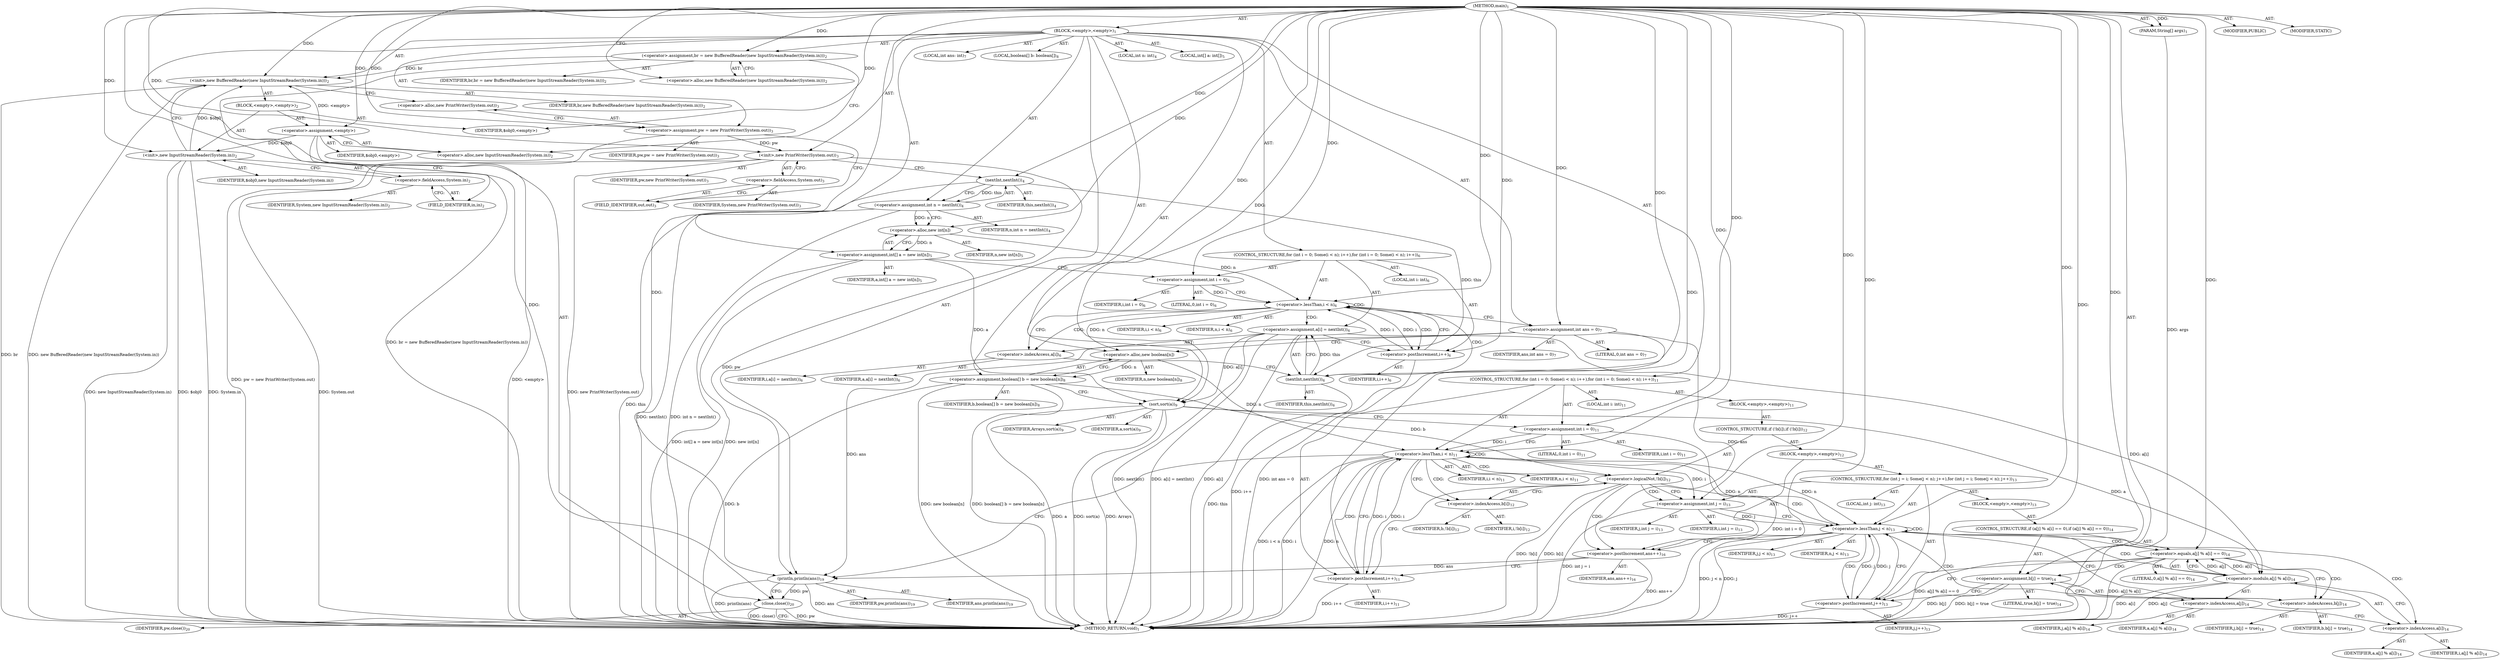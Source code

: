 digraph "main" {  
"17" [label = <(METHOD,main)<SUB>1</SUB>> ]
"18" [label = <(PARAM,String[] args)<SUB>1</SUB>> ]
"19" [label = <(BLOCK,&lt;empty&gt;,&lt;empty&gt;)<SUB>1</SUB>> ]
"20" [label = <(&lt;operator&gt;.assignment,br = new BufferedReader(new InputStreamReader(System.in)))<SUB>2</SUB>> ]
"21" [label = <(IDENTIFIER,br,br = new BufferedReader(new InputStreamReader(System.in)))<SUB>2</SUB>> ]
"22" [label = <(&lt;operator&gt;.alloc,new BufferedReader(new InputStreamReader(System.in)))<SUB>2</SUB>> ]
"23" [label = <(&lt;init&gt;,new BufferedReader(new InputStreamReader(System.in)))<SUB>2</SUB>> ]
"24" [label = <(IDENTIFIER,br,new BufferedReader(new InputStreamReader(System.in)))<SUB>2</SUB>> ]
"25" [label = <(BLOCK,&lt;empty&gt;,&lt;empty&gt;)<SUB>2</SUB>> ]
"26" [label = <(&lt;operator&gt;.assignment,&lt;empty&gt;)> ]
"27" [label = <(IDENTIFIER,$obj0,&lt;empty&gt;)> ]
"28" [label = <(&lt;operator&gt;.alloc,new InputStreamReader(System.in))<SUB>2</SUB>> ]
"29" [label = <(&lt;init&gt;,new InputStreamReader(System.in))<SUB>2</SUB>> ]
"30" [label = <(IDENTIFIER,$obj0,new InputStreamReader(System.in))> ]
"31" [label = <(&lt;operator&gt;.fieldAccess,System.in)<SUB>2</SUB>> ]
"32" [label = <(IDENTIFIER,System,new InputStreamReader(System.in))<SUB>2</SUB>> ]
"33" [label = <(FIELD_IDENTIFIER,in,in)<SUB>2</SUB>> ]
"34" [label = <(IDENTIFIER,$obj0,&lt;empty&gt;)> ]
"35" [label = <(&lt;operator&gt;.assignment,pw = new PrintWriter(System.out))<SUB>3</SUB>> ]
"36" [label = <(IDENTIFIER,pw,pw = new PrintWriter(System.out))<SUB>3</SUB>> ]
"37" [label = <(&lt;operator&gt;.alloc,new PrintWriter(System.out))<SUB>3</SUB>> ]
"38" [label = <(&lt;init&gt;,new PrintWriter(System.out))<SUB>3</SUB>> ]
"39" [label = <(IDENTIFIER,pw,new PrintWriter(System.out))<SUB>3</SUB>> ]
"40" [label = <(&lt;operator&gt;.fieldAccess,System.out)<SUB>3</SUB>> ]
"41" [label = <(IDENTIFIER,System,new PrintWriter(System.out))<SUB>3</SUB>> ]
"42" [label = <(FIELD_IDENTIFIER,out,out)<SUB>3</SUB>> ]
"43" [label = <(LOCAL,int n: int)<SUB>4</SUB>> ]
"44" [label = <(&lt;operator&gt;.assignment,int n = nextInt())<SUB>4</SUB>> ]
"45" [label = <(IDENTIFIER,n,int n = nextInt())<SUB>4</SUB>> ]
"46" [label = <(nextInt,nextInt())<SUB>4</SUB>> ]
"47" [label = <(IDENTIFIER,this,nextInt())<SUB>4</SUB>> ]
"48" [label = <(LOCAL,int[] a: int[])<SUB>5</SUB>> ]
"49" [label = <(&lt;operator&gt;.assignment,int[] a = new int[n])<SUB>5</SUB>> ]
"50" [label = <(IDENTIFIER,a,int[] a = new int[n])<SUB>5</SUB>> ]
"51" [label = <(&lt;operator&gt;.alloc,new int[n])> ]
"52" [label = <(IDENTIFIER,n,new int[n])<SUB>5</SUB>> ]
"53" [label = <(CONTROL_STRUCTURE,for (int i = 0; Some(i &lt; n); i++),for (int i = 0; Some(i &lt; n); i++))<SUB>6</SUB>> ]
"54" [label = <(LOCAL,int i: int)<SUB>6</SUB>> ]
"55" [label = <(&lt;operator&gt;.assignment,int i = 0)<SUB>6</SUB>> ]
"56" [label = <(IDENTIFIER,i,int i = 0)<SUB>6</SUB>> ]
"57" [label = <(LITERAL,0,int i = 0)<SUB>6</SUB>> ]
"58" [label = <(&lt;operator&gt;.lessThan,i &lt; n)<SUB>6</SUB>> ]
"59" [label = <(IDENTIFIER,i,i &lt; n)<SUB>6</SUB>> ]
"60" [label = <(IDENTIFIER,n,i &lt; n)<SUB>6</SUB>> ]
"61" [label = <(&lt;operator&gt;.postIncrement,i++)<SUB>6</SUB>> ]
"62" [label = <(IDENTIFIER,i,i++)<SUB>6</SUB>> ]
"63" [label = <(&lt;operator&gt;.assignment,a[i] = nextInt())<SUB>6</SUB>> ]
"64" [label = <(&lt;operator&gt;.indexAccess,a[i])<SUB>6</SUB>> ]
"65" [label = <(IDENTIFIER,a,a[i] = nextInt())<SUB>6</SUB>> ]
"66" [label = <(IDENTIFIER,i,a[i] = nextInt())<SUB>6</SUB>> ]
"67" [label = <(nextInt,nextInt())<SUB>6</SUB>> ]
"68" [label = <(IDENTIFIER,this,nextInt())<SUB>6</SUB>> ]
"69" [label = <(LOCAL,int ans: int)<SUB>7</SUB>> ]
"70" [label = <(&lt;operator&gt;.assignment,int ans = 0)<SUB>7</SUB>> ]
"71" [label = <(IDENTIFIER,ans,int ans = 0)<SUB>7</SUB>> ]
"72" [label = <(LITERAL,0,int ans = 0)<SUB>7</SUB>> ]
"73" [label = <(LOCAL,boolean[] b: boolean[])<SUB>8</SUB>> ]
"74" [label = <(&lt;operator&gt;.assignment,boolean[] b = new boolean[n])<SUB>8</SUB>> ]
"75" [label = <(IDENTIFIER,b,boolean[] b = new boolean[n])<SUB>8</SUB>> ]
"76" [label = <(&lt;operator&gt;.alloc,new boolean[n])> ]
"77" [label = <(IDENTIFIER,n,new boolean[n])<SUB>8</SUB>> ]
"78" [label = <(sort,sort(a))<SUB>9</SUB>> ]
"79" [label = <(IDENTIFIER,Arrays,sort(a))<SUB>9</SUB>> ]
"80" [label = <(IDENTIFIER,a,sort(a))<SUB>9</SUB>> ]
"81" [label = <(CONTROL_STRUCTURE,for (int i = 0; Some(i &lt; n); i++),for (int i = 0; Some(i &lt; n); i++))<SUB>11</SUB>> ]
"82" [label = <(LOCAL,int i: int)<SUB>11</SUB>> ]
"83" [label = <(&lt;operator&gt;.assignment,int i = 0)<SUB>11</SUB>> ]
"84" [label = <(IDENTIFIER,i,int i = 0)<SUB>11</SUB>> ]
"85" [label = <(LITERAL,0,int i = 0)<SUB>11</SUB>> ]
"86" [label = <(&lt;operator&gt;.lessThan,i &lt; n)<SUB>11</SUB>> ]
"87" [label = <(IDENTIFIER,i,i &lt; n)<SUB>11</SUB>> ]
"88" [label = <(IDENTIFIER,n,i &lt; n)<SUB>11</SUB>> ]
"89" [label = <(&lt;operator&gt;.postIncrement,i++)<SUB>11</SUB>> ]
"90" [label = <(IDENTIFIER,i,i++)<SUB>11</SUB>> ]
"91" [label = <(BLOCK,&lt;empty&gt;,&lt;empty&gt;)<SUB>11</SUB>> ]
"92" [label = <(CONTROL_STRUCTURE,if (!b[i]),if (!b[i]))<SUB>12</SUB>> ]
"93" [label = <(&lt;operator&gt;.logicalNot,!b[i])<SUB>12</SUB>> ]
"94" [label = <(&lt;operator&gt;.indexAccess,b[i])<SUB>12</SUB>> ]
"95" [label = <(IDENTIFIER,b,!b[i])<SUB>12</SUB>> ]
"96" [label = <(IDENTIFIER,i,!b[i])<SUB>12</SUB>> ]
"97" [label = <(BLOCK,&lt;empty&gt;,&lt;empty&gt;)<SUB>12</SUB>> ]
"98" [label = <(CONTROL_STRUCTURE,for (int j = i; Some(j &lt; n); j++),for (int j = i; Some(j &lt; n); j++))<SUB>13</SUB>> ]
"99" [label = <(LOCAL,int j: int)<SUB>13</SUB>> ]
"100" [label = <(&lt;operator&gt;.assignment,int j = i)<SUB>13</SUB>> ]
"101" [label = <(IDENTIFIER,j,int j = i)<SUB>13</SUB>> ]
"102" [label = <(IDENTIFIER,i,int j = i)<SUB>13</SUB>> ]
"103" [label = <(&lt;operator&gt;.lessThan,j &lt; n)<SUB>13</SUB>> ]
"104" [label = <(IDENTIFIER,j,j &lt; n)<SUB>13</SUB>> ]
"105" [label = <(IDENTIFIER,n,j &lt; n)<SUB>13</SUB>> ]
"106" [label = <(&lt;operator&gt;.postIncrement,j++)<SUB>13</SUB>> ]
"107" [label = <(IDENTIFIER,j,j++)<SUB>13</SUB>> ]
"108" [label = <(BLOCK,&lt;empty&gt;,&lt;empty&gt;)<SUB>13</SUB>> ]
"109" [label = <(CONTROL_STRUCTURE,if (a[j] % a[i] == 0),if (a[j] % a[i] == 0))<SUB>14</SUB>> ]
"110" [label = <(&lt;operator&gt;.equals,a[j] % a[i] == 0)<SUB>14</SUB>> ]
"111" [label = <(&lt;operator&gt;.modulo,a[j] % a[i])<SUB>14</SUB>> ]
"112" [label = <(&lt;operator&gt;.indexAccess,a[j])<SUB>14</SUB>> ]
"113" [label = <(IDENTIFIER,a,a[j] % a[i])<SUB>14</SUB>> ]
"114" [label = <(IDENTIFIER,j,a[j] % a[i])<SUB>14</SUB>> ]
"115" [label = <(&lt;operator&gt;.indexAccess,a[i])<SUB>14</SUB>> ]
"116" [label = <(IDENTIFIER,a,a[j] % a[i])<SUB>14</SUB>> ]
"117" [label = <(IDENTIFIER,i,a[j] % a[i])<SUB>14</SUB>> ]
"118" [label = <(LITERAL,0,a[j] % a[i] == 0)<SUB>14</SUB>> ]
"119" [label = <(&lt;operator&gt;.assignment,b[j] = true)<SUB>14</SUB>> ]
"120" [label = <(&lt;operator&gt;.indexAccess,b[j])<SUB>14</SUB>> ]
"121" [label = <(IDENTIFIER,b,b[j] = true)<SUB>14</SUB>> ]
"122" [label = <(IDENTIFIER,j,b[j] = true)<SUB>14</SUB>> ]
"123" [label = <(LITERAL,true,b[j] = true)<SUB>14</SUB>> ]
"124" [label = <(&lt;operator&gt;.postIncrement,ans++)<SUB>16</SUB>> ]
"125" [label = <(IDENTIFIER,ans,ans++)<SUB>16</SUB>> ]
"126" [label = <(println,println(ans))<SUB>19</SUB>> ]
"127" [label = <(IDENTIFIER,pw,println(ans))<SUB>19</SUB>> ]
"128" [label = <(IDENTIFIER,ans,println(ans))<SUB>19</SUB>> ]
"129" [label = <(close,close())<SUB>20</SUB>> ]
"130" [label = <(IDENTIFIER,pw,close())<SUB>20</SUB>> ]
"131" [label = <(MODIFIER,PUBLIC)> ]
"132" [label = <(MODIFIER,STATIC)> ]
"133" [label = <(METHOD_RETURN,void)<SUB>1</SUB>> ]
  "17" -> "18"  [ label = "AST: "] 
  "17" -> "19"  [ label = "AST: "] 
  "17" -> "131"  [ label = "AST: "] 
  "17" -> "132"  [ label = "AST: "] 
  "17" -> "133"  [ label = "AST: "] 
  "19" -> "20"  [ label = "AST: "] 
  "19" -> "23"  [ label = "AST: "] 
  "19" -> "35"  [ label = "AST: "] 
  "19" -> "38"  [ label = "AST: "] 
  "19" -> "43"  [ label = "AST: "] 
  "19" -> "44"  [ label = "AST: "] 
  "19" -> "48"  [ label = "AST: "] 
  "19" -> "49"  [ label = "AST: "] 
  "19" -> "53"  [ label = "AST: "] 
  "19" -> "69"  [ label = "AST: "] 
  "19" -> "70"  [ label = "AST: "] 
  "19" -> "73"  [ label = "AST: "] 
  "19" -> "74"  [ label = "AST: "] 
  "19" -> "78"  [ label = "AST: "] 
  "19" -> "81"  [ label = "AST: "] 
  "19" -> "126"  [ label = "AST: "] 
  "19" -> "129"  [ label = "AST: "] 
  "20" -> "21"  [ label = "AST: "] 
  "20" -> "22"  [ label = "AST: "] 
  "23" -> "24"  [ label = "AST: "] 
  "23" -> "25"  [ label = "AST: "] 
  "25" -> "26"  [ label = "AST: "] 
  "25" -> "29"  [ label = "AST: "] 
  "25" -> "34"  [ label = "AST: "] 
  "26" -> "27"  [ label = "AST: "] 
  "26" -> "28"  [ label = "AST: "] 
  "29" -> "30"  [ label = "AST: "] 
  "29" -> "31"  [ label = "AST: "] 
  "31" -> "32"  [ label = "AST: "] 
  "31" -> "33"  [ label = "AST: "] 
  "35" -> "36"  [ label = "AST: "] 
  "35" -> "37"  [ label = "AST: "] 
  "38" -> "39"  [ label = "AST: "] 
  "38" -> "40"  [ label = "AST: "] 
  "40" -> "41"  [ label = "AST: "] 
  "40" -> "42"  [ label = "AST: "] 
  "44" -> "45"  [ label = "AST: "] 
  "44" -> "46"  [ label = "AST: "] 
  "46" -> "47"  [ label = "AST: "] 
  "49" -> "50"  [ label = "AST: "] 
  "49" -> "51"  [ label = "AST: "] 
  "51" -> "52"  [ label = "AST: "] 
  "53" -> "54"  [ label = "AST: "] 
  "53" -> "55"  [ label = "AST: "] 
  "53" -> "58"  [ label = "AST: "] 
  "53" -> "61"  [ label = "AST: "] 
  "53" -> "63"  [ label = "AST: "] 
  "55" -> "56"  [ label = "AST: "] 
  "55" -> "57"  [ label = "AST: "] 
  "58" -> "59"  [ label = "AST: "] 
  "58" -> "60"  [ label = "AST: "] 
  "61" -> "62"  [ label = "AST: "] 
  "63" -> "64"  [ label = "AST: "] 
  "63" -> "67"  [ label = "AST: "] 
  "64" -> "65"  [ label = "AST: "] 
  "64" -> "66"  [ label = "AST: "] 
  "67" -> "68"  [ label = "AST: "] 
  "70" -> "71"  [ label = "AST: "] 
  "70" -> "72"  [ label = "AST: "] 
  "74" -> "75"  [ label = "AST: "] 
  "74" -> "76"  [ label = "AST: "] 
  "76" -> "77"  [ label = "AST: "] 
  "78" -> "79"  [ label = "AST: "] 
  "78" -> "80"  [ label = "AST: "] 
  "81" -> "82"  [ label = "AST: "] 
  "81" -> "83"  [ label = "AST: "] 
  "81" -> "86"  [ label = "AST: "] 
  "81" -> "89"  [ label = "AST: "] 
  "81" -> "91"  [ label = "AST: "] 
  "83" -> "84"  [ label = "AST: "] 
  "83" -> "85"  [ label = "AST: "] 
  "86" -> "87"  [ label = "AST: "] 
  "86" -> "88"  [ label = "AST: "] 
  "89" -> "90"  [ label = "AST: "] 
  "91" -> "92"  [ label = "AST: "] 
  "92" -> "93"  [ label = "AST: "] 
  "92" -> "97"  [ label = "AST: "] 
  "93" -> "94"  [ label = "AST: "] 
  "94" -> "95"  [ label = "AST: "] 
  "94" -> "96"  [ label = "AST: "] 
  "97" -> "98"  [ label = "AST: "] 
  "97" -> "124"  [ label = "AST: "] 
  "98" -> "99"  [ label = "AST: "] 
  "98" -> "100"  [ label = "AST: "] 
  "98" -> "103"  [ label = "AST: "] 
  "98" -> "106"  [ label = "AST: "] 
  "98" -> "108"  [ label = "AST: "] 
  "100" -> "101"  [ label = "AST: "] 
  "100" -> "102"  [ label = "AST: "] 
  "103" -> "104"  [ label = "AST: "] 
  "103" -> "105"  [ label = "AST: "] 
  "106" -> "107"  [ label = "AST: "] 
  "108" -> "109"  [ label = "AST: "] 
  "109" -> "110"  [ label = "AST: "] 
  "109" -> "119"  [ label = "AST: "] 
  "110" -> "111"  [ label = "AST: "] 
  "110" -> "118"  [ label = "AST: "] 
  "111" -> "112"  [ label = "AST: "] 
  "111" -> "115"  [ label = "AST: "] 
  "112" -> "113"  [ label = "AST: "] 
  "112" -> "114"  [ label = "AST: "] 
  "115" -> "116"  [ label = "AST: "] 
  "115" -> "117"  [ label = "AST: "] 
  "119" -> "120"  [ label = "AST: "] 
  "119" -> "123"  [ label = "AST: "] 
  "120" -> "121"  [ label = "AST: "] 
  "120" -> "122"  [ label = "AST: "] 
  "124" -> "125"  [ label = "AST: "] 
  "126" -> "127"  [ label = "AST: "] 
  "126" -> "128"  [ label = "AST: "] 
  "129" -> "130"  [ label = "AST: "] 
  "20" -> "28"  [ label = "CFG: "] 
  "23" -> "37"  [ label = "CFG: "] 
  "35" -> "42"  [ label = "CFG: "] 
  "38" -> "46"  [ label = "CFG: "] 
  "44" -> "51"  [ label = "CFG: "] 
  "49" -> "55"  [ label = "CFG: "] 
  "70" -> "76"  [ label = "CFG: "] 
  "74" -> "78"  [ label = "CFG: "] 
  "78" -> "83"  [ label = "CFG: "] 
  "126" -> "129"  [ label = "CFG: "] 
  "129" -> "133"  [ label = "CFG: "] 
  "22" -> "20"  [ label = "CFG: "] 
  "37" -> "35"  [ label = "CFG: "] 
  "40" -> "38"  [ label = "CFG: "] 
  "46" -> "44"  [ label = "CFG: "] 
  "51" -> "49"  [ label = "CFG: "] 
  "55" -> "58"  [ label = "CFG: "] 
  "58" -> "64"  [ label = "CFG: "] 
  "58" -> "70"  [ label = "CFG: "] 
  "61" -> "58"  [ label = "CFG: "] 
  "63" -> "61"  [ label = "CFG: "] 
  "76" -> "74"  [ label = "CFG: "] 
  "83" -> "86"  [ label = "CFG: "] 
  "86" -> "94"  [ label = "CFG: "] 
  "86" -> "126"  [ label = "CFG: "] 
  "89" -> "86"  [ label = "CFG: "] 
  "26" -> "33"  [ label = "CFG: "] 
  "29" -> "23"  [ label = "CFG: "] 
  "42" -> "40"  [ label = "CFG: "] 
  "64" -> "67"  [ label = "CFG: "] 
  "67" -> "63"  [ label = "CFG: "] 
  "28" -> "26"  [ label = "CFG: "] 
  "31" -> "29"  [ label = "CFG: "] 
  "93" -> "100"  [ label = "CFG: "] 
  "93" -> "89"  [ label = "CFG: "] 
  "33" -> "31"  [ label = "CFG: "] 
  "94" -> "93"  [ label = "CFG: "] 
  "124" -> "89"  [ label = "CFG: "] 
  "100" -> "103"  [ label = "CFG: "] 
  "103" -> "112"  [ label = "CFG: "] 
  "103" -> "124"  [ label = "CFG: "] 
  "106" -> "103"  [ label = "CFG: "] 
  "110" -> "120"  [ label = "CFG: "] 
  "110" -> "106"  [ label = "CFG: "] 
  "119" -> "106"  [ label = "CFG: "] 
  "111" -> "110"  [ label = "CFG: "] 
  "120" -> "119"  [ label = "CFG: "] 
  "112" -> "115"  [ label = "CFG: "] 
  "115" -> "111"  [ label = "CFG: "] 
  "17" -> "22"  [ label = "CFG: "] 
  "18" -> "133"  [ label = "DDG: args"] 
  "20" -> "133"  [ label = "DDG: br = new BufferedReader(new InputStreamReader(System.in))"] 
  "23" -> "133"  [ label = "DDG: br"] 
  "26" -> "133"  [ label = "DDG: &lt;empty&gt;"] 
  "29" -> "133"  [ label = "DDG: $obj0"] 
  "29" -> "133"  [ label = "DDG: System.in"] 
  "29" -> "133"  [ label = "DDG: new InputStreamReader(System.in)"] 
  "23" -> "133"  [ label = "DDG: new BufferedReader(new InputStreamReader(System.in))"] 
  "35" -> "133"  [ label = "DDG: pw = new PrintWriter(System.out)"] 
  "38" -> "133"  [ label = "DDG: System.out"] 
  "38" -> "133"  [ label = "DDG: new PrintWriter(System.out)"] 
  "46" -> "133"  [ label = "DDG: this"] 
  "44" -> "133"  [ label = "DDG: nextInt()"] 
  "44" -> "133"  [ label = "DDG: int n = nextInt()"] 
  "49" -> "133"  [ label = "DDG: new int[n]"] 
  "49" -> "133"  [ label = "DDG: int[] a = new int[n]"] 
  "70" -> "133"  [ label = "DDG: int ans = 0"] 
  "74" -> "133"  [ label = "DDG: b"] 
  "74" -> "133"  [ label = "DDG: new boolean[n]"] 
  "74" -> "133"  [ label = "DDG: boolean[] b = new boolean[n]"] 
  "78" -> "133"  [ label = "DDG: a"] 
  "78" -> "133"  [ label = "DDG: sort(a)"] 
  "83" -> "133"  [ label = "DDG: int i = 0"] 
  "86" -> "133"  [ label = "DDG: i"] 
  "86" -> "133"  [ label = "DDG: n"] 
  "86" -> "133"  [ label = "DDG: i &lt; n"] 
  "126" -> "133"  [ label = "DDG: ans"] 
  "126" -> "133"  [ label = "DDG: println(ans)"] 
  "129" -> "133"  [ label = "DDG: pw"] 
  "129" -> "133"  [ label = "DDG: close()"] 
  "93" -> "133"  [ label = "DDG: b[i]"] 
  "93" -> "133"  [ label = "DDG: !b[i]"] 
  "100" -> "133"  [ label = "DDG: int j = i"] 
  "103" -> "133"  [ label = "DDG: j"] 
  "103" -> "133"  [ label = "DDG: j &lt; n"] 
  "124" -> "133"  [ label = "DDG: ans++"] 
  "89" -> "133"  [ label = "DDG: i++"] 
  "111" -> "133"  [ label = "DDG: a[j]"] 
  "111" -> "133"  [ label = "DDG: a[i]"] 
  "110" -> "133"  [ label = "DDG: a[j] % a[i]"] 
  "110" -> "133"  [ label = "DDG: a[j] % a[i] == 0"] 
  "119" -> "133"  [ label = "DDG: b[j]"] 
  "119" -> "133"  [ label = "DDG: b[j] = true"] 
  "106" -> "133"  [ label = "DDG: j++"] 
  "63" -> "133"  [ label = "DDG: a[i]"] 
  "67" -> "133"  [ label = "DDG: this"] 
  "63" -> "133"  [ label = "DDG: nextInt()"] 
  "63" -> "133"  [ label = "DDG: a[i] = nextInt()"] 
  "61" -> "133"  [ label = "DDG: i++"] 
  "78" -> "133"  [ label = "DDG: Arrays"] 
  "17" -> "18"  [ label = "DDG: "] 
  "17" -> "20"  [ label = "DDG: "] 
  "17" -> "35"  [ label = "DDG: "] 
  "46" -> "44"  [ label = "DDG: this"] 
  "51" -> "49"  [ label = "DDG: n"] 
  "17" -> "70"  [ label = "DDG: "] 
  "76" -> "74"  [ label = "DDG: n"] 
  "20" -> "23"  [ label = "DDG: br"] 
  "17" -> "23"  [ label = "DDG: "] 
  "26" -> "23"  [ label = "DDG: &lt;empty&gt;"] 
  "29" -> "23"  [ label = "DDG: $obj0"] 
  "35" -> "38"  [ label = "DDG: pw"] 
  "17" -> "38"  [ label = "DDG: "] 
  "17" -> "55"  [ label = "DDG: "] 
  "67" -> "63"  [ label = "DDG: this"] 
  "17" -> "78"  [ label = "DDG: "] 
  "49" -> "78"  [ label = "DDG: a"] 
  "63" -> "78"  [ label = "DDG: a[i]"] 
  "17" -> "83"  [ label = "DDG: "] 
  "38" -> "126"  [ label = "DDG: pw"] 
  "17" -> "126"  [ label = "DDG: "] 
  "70" -> "126"  [ label = "DDG: ans"] 
  "124" -> "126"  [ label = "DDG: ans"] 
  "126" -> "129"  [ label = "DDG: pw"] 
  "17" -> "129"  [ label = "DDG: "] 
  "17" -> "26"  [ label = "DDG: "] 
  "17" -> "34"  [ label = "DDG: "] 
  "17" -> "46"  [ label = "DDG: "] 
  "44" -> "51"  [ label = "DDG: n"] 
  "17" -> "51"  [ label = "DDG: "] 
  "55" -> "58"  [ label = "DDG: i"] 
  "61" -> "58"  [ label = "DDG: i"] 
  "17" -> "58"  [ label = "DDG: "] 
  "51" -> "58"  [ label = "DDG: n"] 
  "58" -> "61"  [ label = "DDG: i"] 
  "17" -> "61"  [ label = "DDG: "] 
  "58" -> "76"  [ label = "DDG: n"] 
  "17" -> "76"  [ label = "DDG: "] 
  "83" -> "86"  [ label = "DDG: i"] 
  "89" -> "86"  [ label = "DDG: i"] 
  "17" -> "86"  [ label = "DDG: "] 
  "76" -> "86"  [ label = "DDG: n"] 
  "103" -> "86"  [ label = "DDG: n"] 
  "86" -> "89"  [ label = "DDG: i"] 
  "17" -> "89"  [ label = "DDG: "] 
  "26" -> "29"  [ label = "DDG: $obj0"] 
  "17" -> "29"  [ label = "DDG: "] 
  "46" -> "67"  [ label = "DDG: this"] 
  "17" -> "67"  [ label = "DDG: "] 
  "74" -> "93"  [ label = "DDG: b"] 
  "86" -> "100"  [ label = "DDG: i"] 
  "17" -> "100"  [ label = "DDG: "] 
  "70" -> "124"  [ label = "DDG: ans"] 
  "17" -> "124"  [ label = "DDG: "] 
  "100" -> "103"  [ label = "DDG: j"] 
  "106" -> "103"  [ label = "DDG: j"] 
  "17" -> "103"  [ label = "DDG: "] 
  "86" -> "103"  [ label = "DDG: n"] 
  "103" -> "106"  [ label = "DDG: j"] 
  "17" -> "106"  [ label = "DDG: "] 
  "17" -> "119"  [ label = "DDG: "] 
  "111" -> "110"  [ label = "DDG: a[j]"] 
  "111" -> "110"  [ label = "DDG: a[i]"] 
  "17" -> "110"  [ label = "DDG: "] 
  "78" -> "111"  [ label = "DDG: a"] 
  "63" -> "111"  [ label = "DDG: a[i]"] 
  "58" -> "58"  [ label = "CDG: "] 
  "58" -> "61"  [ label = "CDG: "] 
  "58" -> "64"  [ label = "CDG: "] 
  "58" -> "67"  [ label = "CDG: "] 
  "58" -> "63"  [ label = "CDG: "] 
  "86" -> "94"  [ label = "CDG: "] 
  "86" -> "89"  [ label = "CDG: "] 
  "86" -> "93"  [ label = "CDG: "] 
  "86" -> "86"  [ label = "CDG: "] 
  "93" -> "100"  [ label = "CDG: "] 
  "93" -> "103"  [ label = "CDG: "] 
  "93" -> "124"  [ label = "CDG: "] 
  "103" -> "115"  [ label = "CDG: "] 
  "103" -> "103"  [ label = "CDG: "] 
  "103" -> "110"  [ label = "CDG: "] 
  "103" -> "106"  [ label = "CDG: "] 
  "103" -> "112"  [ label = "CDG: "] 
  "103" -> "111"  [ label = "CDG: "] 
  "110" -> "120"  [ label = "CDG: "] 
  "110" -> "119"  [ label = "CDG: "] 
}

